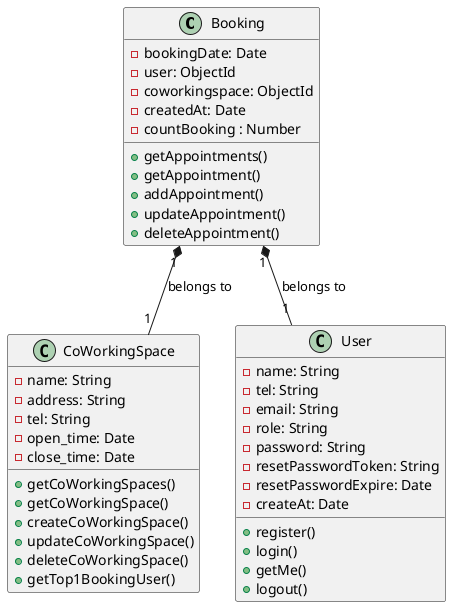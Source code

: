 @startuml

class Booking {
    - bookingDate: Date
    - user: ObjectId
    - coworkingspace: ObjectId
    - createdAt: Date
    - countBooking : Number
    + getAppointments()
    + getAppointment()
    + addAppointment()
    + updateAppointment()
    + deleteAppointment()
}

class CoWorkingSpace {
    - name: String
    - address: String
    - tel: String
    - open_time: Date
    - close_time: Date
    + getCoWorkingSpaces()
    + getCoWorkingSpace()
    + createCoWorkingSpace()
    + updateCoWorkingSpace()
    + deleteCoWorkingSpace()
    + getTop1BookingUser()
}

class User {
    - name: String
    - tel: String
    - email: String
    - role: String
    - password: String
    - resetPasswordToken: String
    - resetPasswordExpire: Date
    - createAt: Date
    + register()
    + login()
    + getMe()
    + logout()
}

Booking "1" *-- "1" CoWorkingSpace : belongs to
Booking "1" *-- "1" User : belongs to

@enduml

